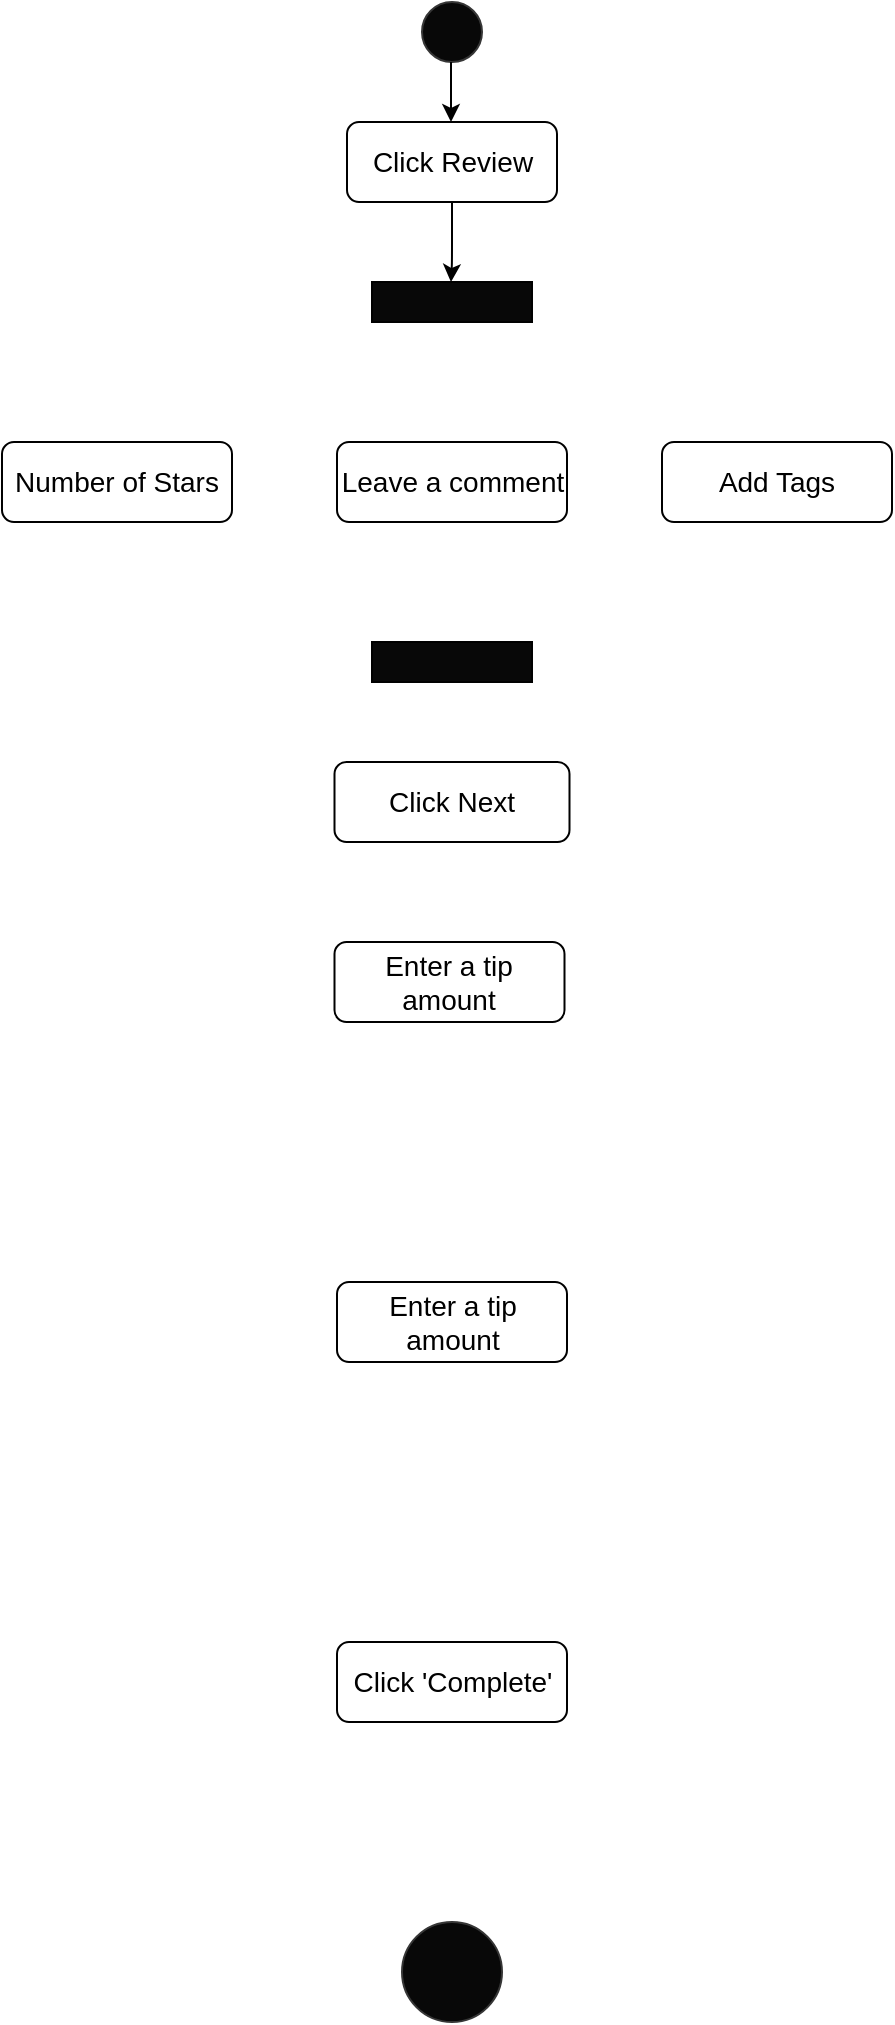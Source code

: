 <mxfile version="14.4.9" type="github">
  <diagram id="Ub9wG58I_EDubNPOHQyv" name="Page-1">
    <mxGraphModel dx="2131" dy="854" grid="1" gridSize="10" guides="1" tooltips="1" connect="1" arrows="1" fold="1" page="1" pageScale="1" pageWidth="850" pageHeight="1100" math="0" shadow="0">
      <root>
        <mxCell id="0" />
        <mxCell id="1" parent="0" />
        <mxCell id="TrRocwraU-rzcqvqFi1y-1" value="" style="ellipse;whiteSpace=wrap;html=1;aspect=fixed;strokeColor=#363636;shadow=0;fillColor=#080808;" vertex="1" parent="1">
          <mxGeometry x="320" y="50" width="30" height="30" as="geometry" />
        </mxCell>
        <mxCell id="TrRocwraU-rzcqvqFi1y-2" value="&lt;font style=&quot;font-size: 14px&quot;&gt;Click Review&lt;/font&gt;" style="rounded=1;whiteSpace=wrap;html=1;" vertex="1" parent="1">
          <mxGeometry x="282.5" y="110" width="105" height="40" as="geometry" />
        </mxCell>
        <mxCell id="TrRocwraU-rzcqvqFi1y-4" value="" style="endArrow=classic;html=1;exitX=0.5;exitY=1;exitDx=0;exitDy=0;entryX=0.5;entryY=0;entryDx=0;entryDy=0;" edge="1" parent="1">
          <mxGeometry width="50" height="50" relative="1" as="geometry">
            <mxPoint x="334.5" y="80" as="sourcePoint" />
            <mxPoint x="334.5" y="110" as="targetPoint" />
          </mxGeometry>
        </mxCell>
        <mxCell id="TrRocwraU-rzcqvqFi1y-5" value="" style="endArrow=classic;html=1;entryX=0.5;entryY=0;entryDx=0;entryDy=0;" edge="1" parent="1">
          <mxGeometry width="50" height="50" relative="1" as="geometry">
            <mxPoint x="335" y="150" as="sourcePoint" />
            <mxPoint x="334.5" y="190" as="targetPoint" />
            <Array as="points">
              <mxPoint x="335" y="180" />
            </Array>
          </mxGeometry>
        </mxCell>
        <mxCell id="TrRocwraU-rzcqvqFi1y-6" value="" style="rounded=0;whiteSpace=wrap;html=1;fillColor=#080808;" vertex="1" parent="1">
          <mxGeometry x="295" y="190" width="80" height="20" as="geometry" />
        </mxCell>
        <mxCell id="TrRocwraU-rzcqvqFi1y-7" value="&lt;font style=&quot;font-size: 14px&quot;&gt;Number of Stars&lt;/font&gt;" style="rounded=1;whiteSpace=wrap;html=1;" vertex="1" parent="1">
          <mxGeometry x="110" y="270" width="115" height="40" as="geometry" />
        </mxCell>
        <mxCell id="TrRocwraU-rzcqvqFi1y-8" value="&lt;font style=&quot;font-size: 14px&quot;&gt;Leave a comment&lt;/font&gt;" style="rounded=1;whiteSpace=wrap;html=1;" vertex="1" parent="1">
          <mxGeometry x="277.5" y="270" width="115" height="40" as="geometry" />
        </mxCell>
        <mxCell id="TrRocwraU-rzcqvqFi1y-9" value="&lt;font style=&quot;font-size: 14px&quot;&gt;Add Tags&lt;/font&gt;" style="rounded=1;whiteSpace=wrap;html=1;" vertex="1" parent="1">
          <mxGeometry x="440" y="270" width="115" height="40" as="geometry" />
        </mxCell>
        <mxCell id="TrRocwraU-rzcqvqFi1y-10" value="" style="rounded=0;whiteSpace=wrap;html=1;fillColor=#080808;" vertex="1" parent="1">
          <mxGeometry x="295" y="370" width="80" height="20" as="geometry" />
        </mxCell>
        <mxCell id="TrRocwraU-rzcqvqFi1y-11" value="&lt;font style=&quot;font-size: 14px&quot;&gt;Click Next&lt;/font&gt;" style="rounded=1;whiteSpace=wrap;html=1;" vertex="1" parent="1">
          <mxGeometry x="276.25" y="430" width="117.5" height="40" as="geometry" />
        </mxCell>
        <mxCell id="TrRocwraU-rzcqvqFi1y-12" value="&lt;font style=&quot;font-size: 14px&quot;&gt;Enter a tip amount&lt;/font&gt;" style="rounded=1;whiteSpace=wrap;html=1;" vertex="1" parent="1">
          <mxGeometry x="276.25" y="520" width="115" height="40" as="geometry" />
        </mxCell>
        <mxCell id="TrRocwraU-rzcqvqFi1y-13" value="&lt;font style=&quot;font-size: 14px&quot;&gt;Enter a tip amount&lt;/font&gt;" style="rounded=1;whiteSpace=wrap;html=1;" vertex="1" parent="1">
          <mxGeometry x="277.5" y="690" width="115" height="40" as="geometry" />
        </mxCell>
        <mxCell id="TrRocwraU-rzcqvqFi1y-14" value="&lt;font style=&quot;font-size: 14px&quot;&gt;Click &#39;Complete&#39;&lt;/font&gt;" style="rounded=1;whiteSpace=wrap;html=1;" vertex="1" parent="1">
          <mxGeometry x="277.5" y="870" width="115" height="40" as="geometry" />
        </mxCell>
        <mxCell id="TrRocwraU-rzcqvqFi1y-15" value="" style="ellipse;whiteSpace=wrap;html=1;aspect=fixed;shadow=0;strokeColor=#363636;fillColor=#080808;" vertex="1" parent="1">
          <mxGeometry x="310" y="1010" width="50" height="50" as="geometry" />
        </mxCell>
      </root>
    </mxGraphModel>
  </diagram>
</mxfile>
